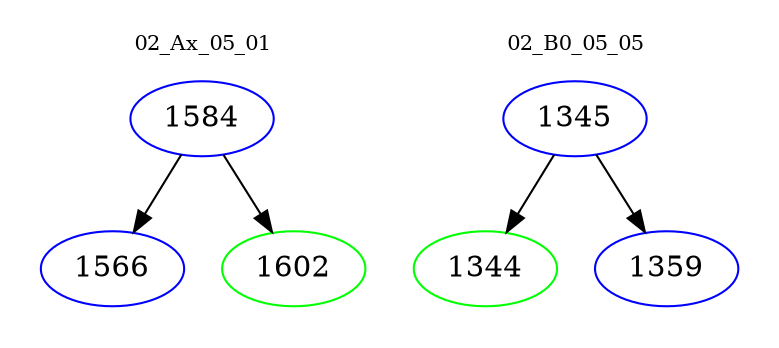 digraph{
subgraph cluster_0 {
color = white
label = "02_Ax_05_01";
fontsize=10;
T0_1584 [label="1584", color="blue"]
T0_1584 -> T0_1566 [color="black"]
T0_1566 [label="1566", color="blue"]
T0_1584 -> T0_1602 [color="black"]
T0_1602 [label="1602", color="green"]
}
subgraph cluster_1 {
color = white
label = "02_B0_05_05";
fontsize=10;
T1_1345 [label="1345", color="blue"]
T1_1345 -> T1_1344 [color="black"]
T1_1344 [label="1344", color="green"]
T1_1345 -> T1_1359 [color="black"]
T1_1359 [label="1359", color="blue"]
}
}
